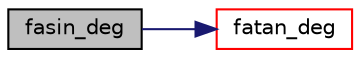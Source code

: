 digraph "fasin_deg"
{
  edge [fontname="Helvetica",fontsize="10",labelfontname="Helvetica",labelfontsize="10"];
  node [fontname="Helvetica",fontsize="10",shape=record];
  rankdir="LR";
  Node16 [label="fasin_deg",height=0.2,width=0.4,color="black", fillcolor="grey75", style="filled", fontcolor="black"];
  Node16 -> Node17 [color="midnightblue",fontsize="10",style="solid",fontname="Helvetica"];
  Node17 [label="fatan_deg",height=0.2,width=0.4,color="red", fillcolor="white", style="filled",URL="$approximations_8c.html#a09d50b3d2c3d4d24e447a9b960eb5267"];
}
